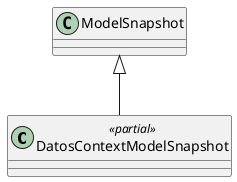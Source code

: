 @startuml
class DatosContextModelSnapshot <<partial>> {
}
ModelSnapshot <|-- DatosContextModelSnapshot
@enduml
